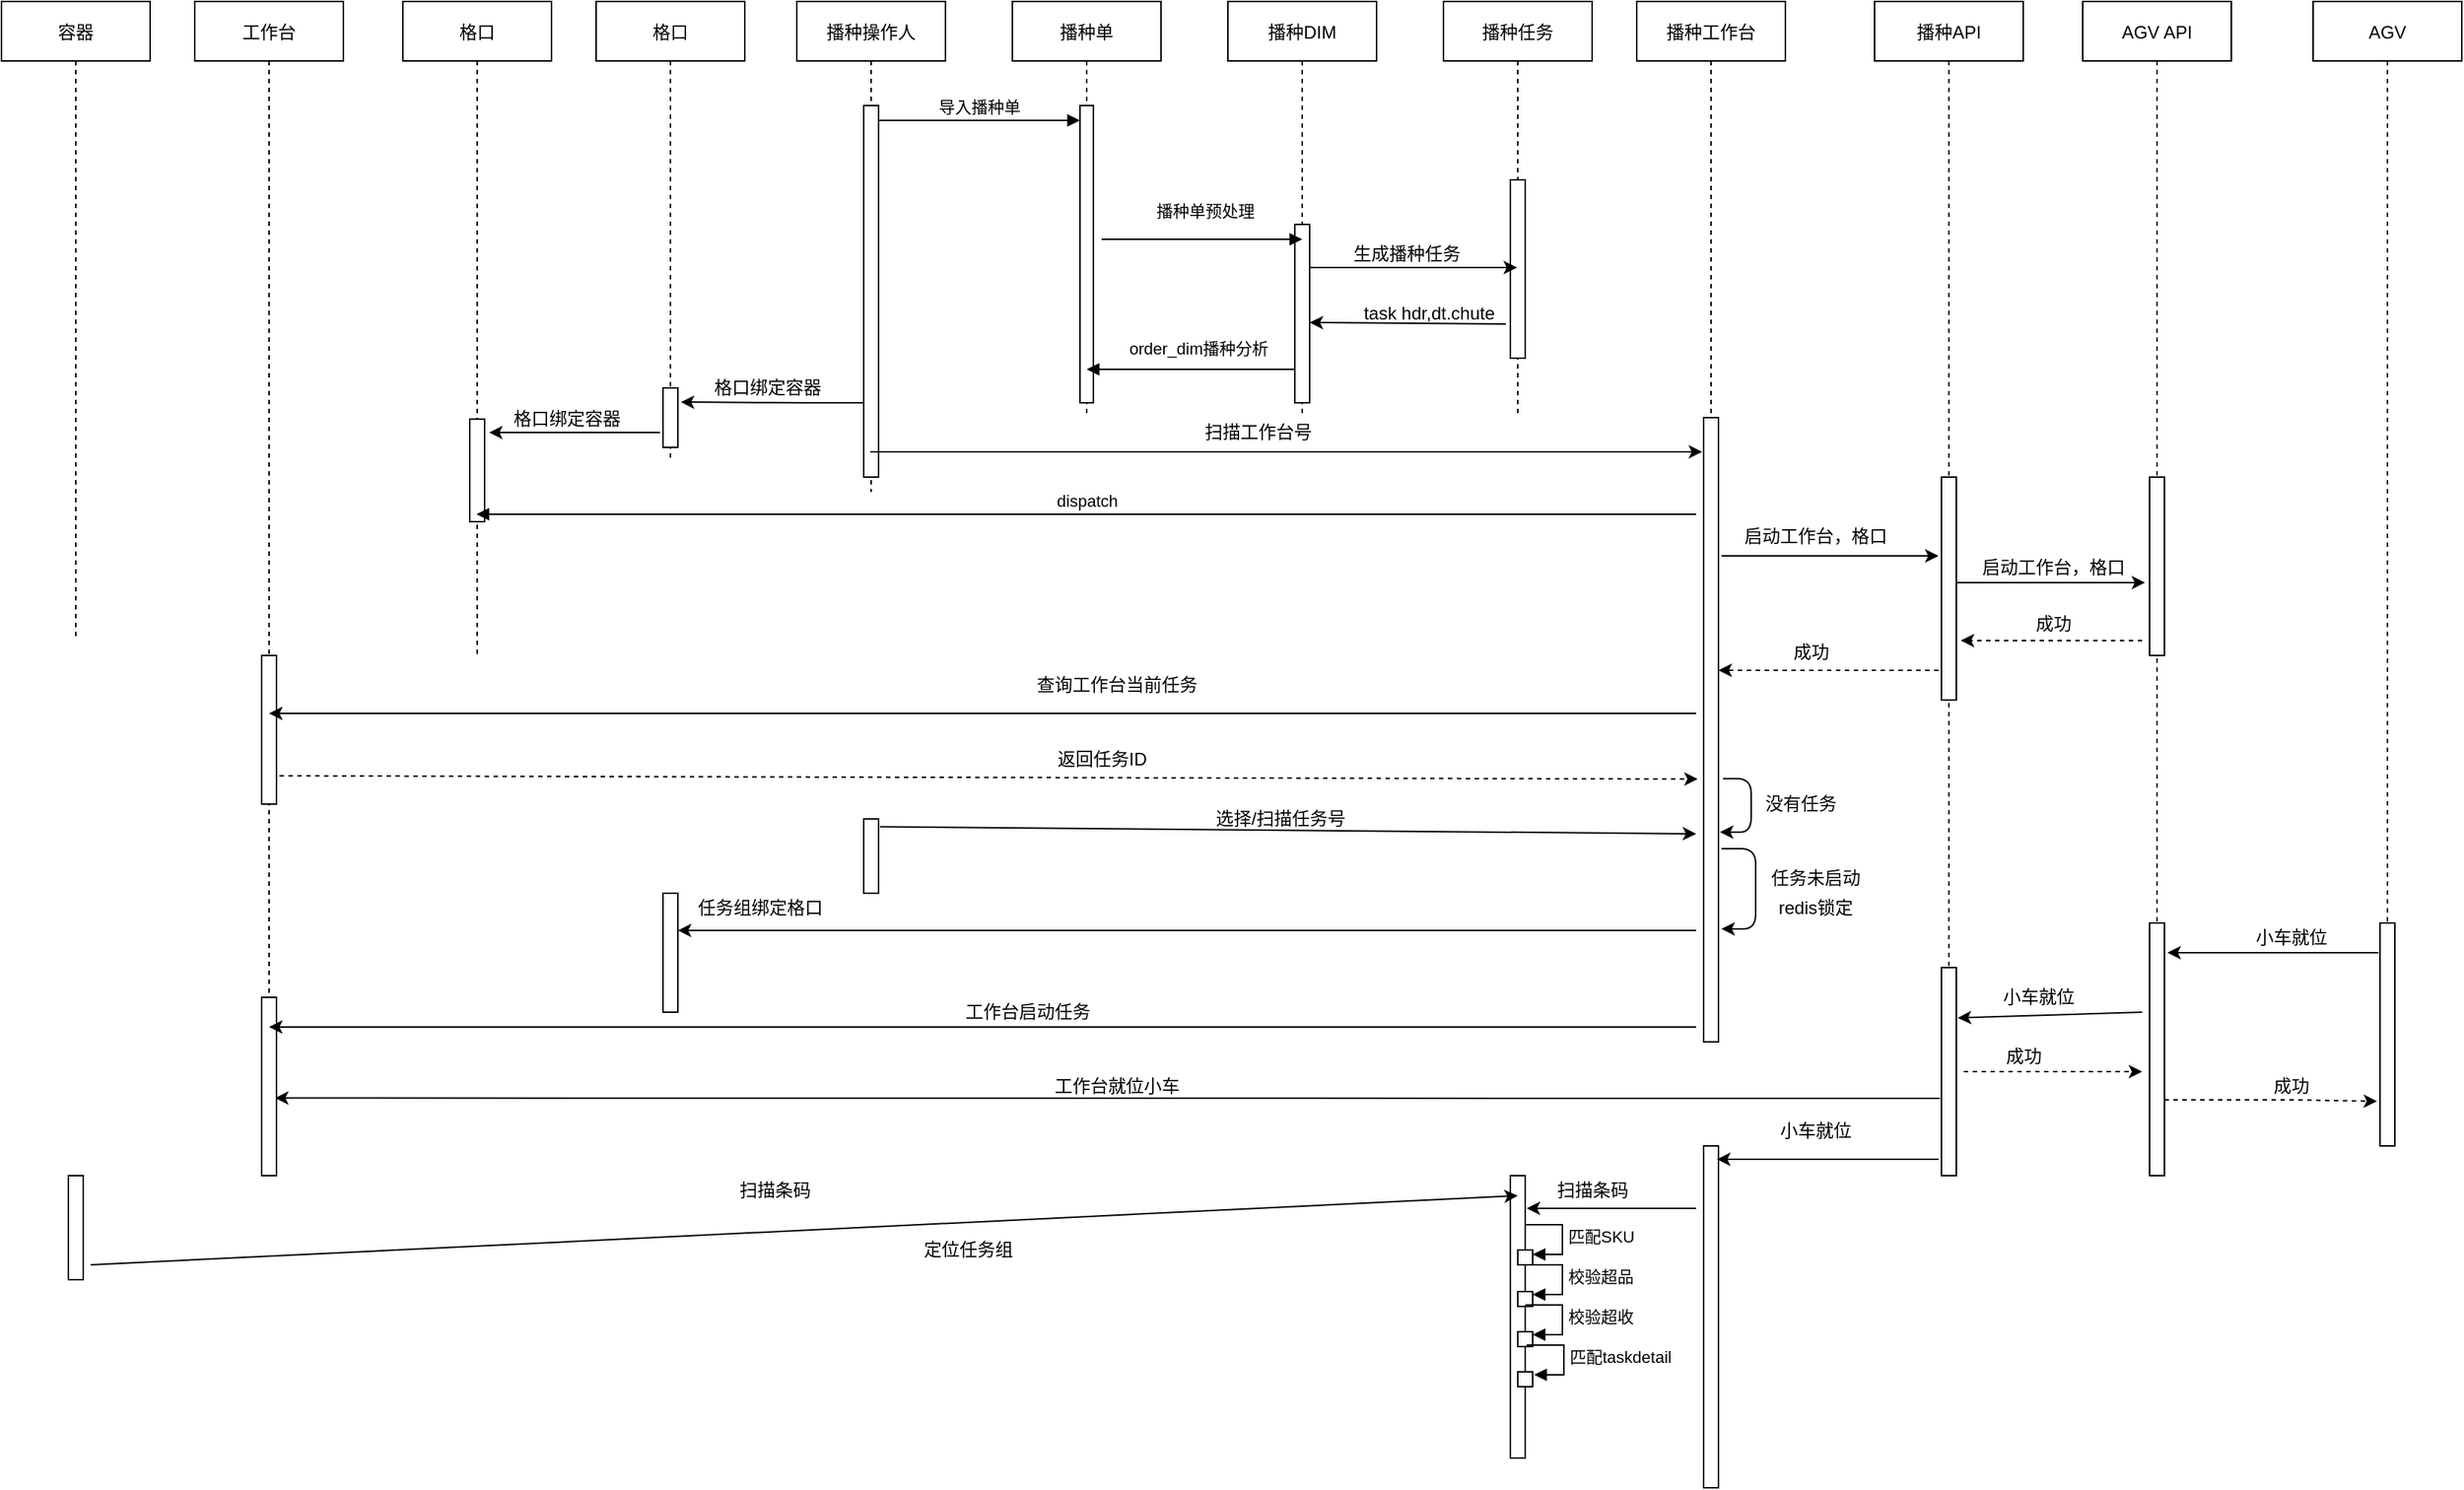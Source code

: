 <mxfile version="14.2.2" type="github">
  <diagram id="kgpKYQtTHZ0yAKxKKP6v" name="Page-1">
    <mxGraphModel dx="2270" dy="762" grid="1" gridSize="10" guides="1" tooltips="1" connect="1" arrows="1" fold="1" page="1" pageScale="1" pageWidth="850" pageHeight="1100" math="0" shadow="0">
      <root>
        <mxCell id="0" />
        <mxCell id="1" parent="0" />
        <mxCell id="3nuBFxr9cyL0pnOWT2aG-1" value="播种操作人" style="shape=umlLifeline;perimeter=lifelinePerimeter;container=1;collapsible=0;recursiveResize=0;rounded=0;shadow=0;strokeWidth=1;" parent="1" vertex="1">
          <mxGeometry x="35" y="80" width="100" height="330" as="geometry" />
        </mxCell>
        <mxCell id="3nuBFxr9cyL0pnOWT2aG-2" value="" style="points=[];perimeter=orthogonalPerimeter;rounded=0;shadow=0;strokeWidth=1;" parent="3nuBFxr9cyL0pnOWT2aG-1" vertex="1">
          <mxGeometry x="45" y="70" width="10" height="250" as="geometry" />
        </mxCell>
        <mxCell id="3nuBFxr9cyL0pnOWT2aG-5" value="播种单" style="shape=umlLifeline;perimeter=lifelinePerimeter;container=1;collapsible=0;recursiveResize=0;rounded=0;shadow=0;strokeWidth=1;" parent="1" vertex="1">
          <mxGeometry x="180" y="80" width="100" height="280" as="geometry" />
        </mxCell>
        <mxCell id="3nuBFxr9cyL0pnOWT2aG-6" value="" style="points=[];perimeter=orthogonalPerimeter;rounded=0;shadow=0;strokeWidth=1;" parent="3nuBFxr9cyL0pnOWT2aG-5" vertex="1">
          <mxGeometry x="45.5" y="70" width="9" height="200" as="geometry" />
        </mxCell>
        <mxCell id="3nuBFxr9cyL0pnOWT2aG-8" value="导入播种单" style="verticalAlign=bottom;endArrow=block;entryX=0;entryY=0;shadow=0;strokeWidth=1;" parent="1" edge="1">
          <mxGeometry relative="1" as="geometry">
            <mxPoint x="90" y="160.0" as="sourcePoint" />
            <mxPoint x="225.5" y="160.0" as="targetPoint" />
          </mxGeometry>
        </mxCell>
        <mxCell id="yzYiFR4z75ykNO1_PpVc-1" value="播种DIM" style="shape=umlLifeline;perimeter=lifelinePerimeter;container=1;collapsible=0;recursiveResize=0;rounded=0;shadow=0;strokeWidth=1;" parent="1" vertex="1">
          <mxGeometry x="325" y="80" width="100" height="280" as="geometry" />
        </mxCell>
        <mxCell id="yzYiFR4z75ykNO1_PpVc-156" value="" style="points=[];perimeter=orthogonalPerimeter;rounded=0;shadow=0;strokeWidth=1;" parent="yzYiFR4z75ykNO1_PpVc-1" vertex="1">
          <mxGeometry x="45" y="150" width="10" height="120" as="geometry" />
        </mxCell>
        <mxCell id="yzYiFR4z75ykNO1_PpVc-3" value="播种任务" style="shape=umlLifeline;perimeter=lifelinePerimeter;container=1;collapsible=0;recursiveResize=0;rounded=0;shadow=0;strokeWidth=1;" parent="1" vertex="1">
          <mxGeometry x="470" y="80" width="100" height="280" as="geometry" />
        </mxCell>
        <mxCell id="yzYiFR4z75ykNO1_PpVc-4" value="" style="points=[];perimeter=orthogonalPerimeter;rounded=0;shadow=0;strokeWidth=1;" parent="yzYiFR4z75ykNO1_PpVc-3" vertex="1">
          <mxGeometry x="45" y="120" width="10" height="120" as="geometry" />
        </mxCell>
        <mxCell id="yzYiFR4z75ykNO1_PpVc-5" value="播种工作台" style="shape=umlLifeline;perimeter=lifelinePerimeter;container=1;collapsible=0;recursiveResize=0;rounded=0;shadow=0;strokeWidth=1;" parent="1" vertex="1">
          <mxGeometry x="600" y="80" width="100" height="300" as="geometry" />
        </mxCell>
        <mxCell id="yzYiFR4z75ykNO1_PpVc-137" value="播种API" style="shape=umlLifeline;perimeter=lifelinePerimeter;container=1;collapsible=0;recursiveResize=0;rounded=0;shadow=0;strokeWidth=1;" parent="1" vertex="1">
          <mxGeometry x="760" y="80" width="100" height="650" as="geometry" />
        </mxCell>
        <mxCell id="yzYiFR4z75ykNO1_PpVc-139" value="AGV API" style="shape=umlLifeline;perimeter=lifelinePerimeter;container=1;collapsible=0;recursiveResize=0;rounded=0;shadow=0;strokeWidth=1;" parent="1" vertex="1">
          <mxGeometry x="900" y="80" width="100" height="620" as="geometry" />
        </mxCell>
        <mxCell id="yzYiFR4z75ykNO1_PpVc-141" value="AGV" style="shape=umlLifeline;perimeter=lifelinePerimeter;container=1;collapsible=0;recursiveResize=0;rounded=0;shadow=0;strokeWidth=1;" parent="1" vertex="1">
          <mxGeometry x="1055" y="80" width="100" height="630" as="geometry" />
        </mxCell>
        <mxCell id="yzYiFR4z75ykNO1_PpVc-149" value="播种单预处理" style="verticalAlign=bottom;endArrow=block;entryX=0;entryY=0;shadow=0;strokeWidth=1;" parent="1" edge="1">
          <mxGeometry x="0.037" y="10" relative="1" as="geometry">
            <mxPoint x="240" y="240" as="sourcePoint" />
            <mxPoint x="375" y="240" as="targetPoint" />
            <Array as="points">
              <mxPoint x="330" y="240" />
            </Array>
            <mxPoint as="offset" />
          </mxGeometry>
        </mxCell>
        <mxCell id="yzYiFR4z75ykNO1_PpVc-150" value="order_dim播种分析" style="verticalAlign=bottom;endArrow=block;shadow=0;strokeWidth=1;" parent="1" edge="1">
          <mxGeometry x="-0.077" y="-5" relative="1" as="geometry">
            <mxPoint x="370" y="327.5" as="sourcePoint" />
            <mxPoint x="230" y="327.5" as="targetPoint" />
            <Array as="points">
              <mxPoint x="310" y="327.5" />
            </Array>
            <mxPoint as="offset" />
          </mxGeometry>
        </mxCell>
        <mxCell id="yzYiFR4z75ykNO1_PpVc-154" value="生成播种任务" style="text;html=1;align=center;verticalAlign=middle;resizable=0;points=[];autosize=1;" parent="1" vertex="1">
          <mxGeometry x="400" y="240" width="90" height="20" as="geometry" />
        </mxCell>
        <mxCell id="yzYiFR4z75ykNO1_PpVc-158" value="" style="endArrow=classic;html=1;" parent="1" target="yzYiFR4z75ykNO1_PpVc-3" edge="1">
          <mxGeometry width="50" height="50" relative="1" as="geometry">
            <mxPoint x="380" y="259" as="sourcePoint" />
            <mxPoint x="510" y="280" as="targetPoint" />
          </mxGeometry>
        </mxCell>
        <mxCell id="yzYiFR4z75ykNO1_PpVc-159" value="" style="endArrow=classic;html=1;entryX=1;entryY=0.4;entryDx=0;entryDy=0;entryPerimeter=0;exitX=-0.3;exitY=0.758;exitDx=0;exitDy=0;exitPerimeter=0;" parent="1" edge="1">
          <mxGeometry width="50" height="50" relative="1" as="geometry">
            <mxPoint x="512" y="296.96" as="sourcePoint" />
            <mxPoint x="380" y="296" as="targetPoint" />
          </mxGeometry>
        </mxCell>
        <mxCell id="yzYiFR4z75ykNO1_PpVc-161" value="task hdr,dt.chute" style="text;html=1;align=center;verticalAlign=middle;resizable=0;points=[];autosize=1;" parent="1" vertex="1">
          <mxGeometry x="410" y="280" width="100" height="20" as="geometry" />
        </mxCell>
        <mxCell id="yzYiFR4z75ykNO1_PpVc-6" value="" style="points=[];perimeter=orthogonalPerimeter;rounded=0;shadow=0;strokeWidth=1;" parent="1" vertex="1">
          <mxGeometry x="645" y="360" width="10" height="420" as="geometry" />
        </mxCell>
        <mxCell id="yzYiFR4z75ykNO1_PpVc-163" value="" style="endArrow=classic;html=1;" parent="1" edge="1">
          <mxGeometry width="50" height="50" relative="1" as="geometry">
            <mxPoint x="84.5" y="383" as="sourcePoint" />
            <mxPoint x="644" y="383" as="targetPoint" />
          </mxGeometry>
        </mxCell>
        <mxCell id="yzYiFR4z75ykNO1_PpVc-164" value="扫描工作台号" style="text;html=1;align=center;verticalAlign=middle;resizable=0;points=[];autosize=1;" parent="1" vertex="1">
          <mxGeometry x="300" y="360" width="90" height="20" as="geometry" />
        </mxCell>
        <mxCell id="yzYiFR4z75ykNO1_PpVc-138" value="" style="points=[];perimeter=orthogonalPerimeter;rounded=0;shadow=0;strokeWidth=1;" parent="1" vertex="1">
          <mxGeometry x="805" y="400" width="10" height="150" as="geometry" />
        </mxCell>
        <mxCell id="yzYiFR4z75ykNO1_PpVc-166" value="" style="endArrow=classic;html=1;entryX=-0.2;entryY=0.287;entryDx=0;entryDy=0;entryPerimeter=0;" parent="1" edge="1">
          <mxGeometry width="50" height="50" relative="1" as="geometry">
            <mxPoint x="657" y="453" as="sourcePoint" />
            <mxPoint x="803" y="453.05" as="targetPoint" />
          </mxGeometry>
        </mxCell>
        <mxCell id="yzYiFR4z75ykNO1_PpVc-167" value="启动工作台，格口" style="text;html=1;align=center;verticalAlign=middle;resizable=0;points=[];autosize=1;" parent="1" vertex="1">
          <mxGeometry x="665" y="430" width="110" height="20" as="geometry" />
        </mxCell>
        <mxCell id="yzYiFR4z75ykNO1_PpVc-140" value="" style="points=[];perimeter=orthogonalPerimeter;rounded=0;shadow=0;strokeWidth=1;" parent="1" vertex="1">
          <mxGeometry x="945" y="400" width="10" height="120" as="geometry" />
        </mxCell>
        <mxCell id="yzYiFR4z75ykNO1_PpVc-168" value="" style="endArrow=classic;html=1;entryX=-0.3;entryY=0.508;entryDx=0;entryDy=0;entryPerimeter=0;" parent="1" edge="1">
          <mxGeometry width="50" height="50" relative="1" as="geometry">
            <mxPoint x="815" y="471" as="sourcePoint" />
            <mxPoint x="942" y="470.96" as="targetPoint" />
          </mxGeometry>
        </mxCell>
        <mxCell id="yzYiFR4z75ykNO1_PpVc-170" value="启动工作台，格口" style="text;html=1;align=center;verticalAlign=middle;resizable=0;points=[];autosize=1;" parent="1" vertex="1">
          <mxGeometry x="825" y="451" width="110" height="20" as="geometry" />
        </mxCell>
        <mxCell id="yzYiFR4z75ykNO1_PpVc-173" value="成功" style="text;html=1;align=center;verticalAlign=middle;resizable=0;points=[];autosize=1;" parent="1" vertex="1">
          <mxGeometry x="860" y="489" width="40" height="20" as="geometry" />
        </mxCell>
        <mxCell id="yzYiFR4z75ykNO1_PpVc-174" value="" style="endArrow=classic;html=1;exitX=-0.2;exitY=0.793;exitDx=0;exitDy=0;exitPerimeter=0;dashed=1;" parent="1" edge="1">
          <mxGeometry width="50" height="50" relative="1" as="geometry">
            <mxPoint x="803" y="529.95" as="sourcePoint" />
            <mxPoint x="655" y="529.95" as="targetPoint" />
          </mxGeometry>
        </mxCell>
        <mxCell id="yzYiFR4z75ykNO1_PpVc-176" value="成功" style="text;html=1;align=center;verticalAlign=middle;resizable=0;points=[];autosize=1;" parent="1" vertex="1">
          <mxGeometry x="697" y="508" width="40" height="20" as="geometry" />
        </mxCell>
        <mxCell id="yzYiFR4z75ykNO1_PpVc-182" value="" style="endArrow=classic;html=1;dashed=1;" parent="1" edge="1">
          <mxGeometry width="50" height="50" relative="1" as="geometry">
            <mxPoint x="940" y="510" as="sourcePoint" />
            <mxPoint x="818" y="510" as="targetPoint" />
          </mxGeometry>
        </mxCell>
        <mxCell id="yzYiFR4z75ykNO1_PpVc-183" value="格口" style="shape=umlLifeline;perimeter=lifelinePerimeter;container=1;collapsible=0;recursiveResize=0;rounded=0;shadow=0;strokeWidth=1;" parent="1" vertex="1">
          <mxGeometry x="-100" y="80" width="100" height="310" as="geometry" />
        </mxCell>
        <mxCell id="yzYiFR4z75ykNO1_PpVc-184" value="" style="points=[];perimeter=orthogonalPerimeter;rounded=0;shadow=0;strokeWidth=1;" parent="yzYiFR4z75ykNO1_PpVc-183" vertex="1">
          <mxGeometry x="45" y="260" width="10" height="40" as="geometry" />
        </mxCell>
        <mxCell id="yzYiFR4z75ykNO1_PpVc-189" value="" style="endArrow=classic;html=1;entryX=1.2;entryY=0.563;entryDx=0;entryDy=0;entryPerimeter=0;" parent="1" edge="1">
          <mxGeometry width="50" height="50" relative="1" as="geometry">
            <mxPoint x="80" y="350" as="sourcePoint" />
            <mxPoint x="-43" y="349.52" as="targetPoint" />
            <Array as="points">
              <mxPoint x="30" y="350" />
            </Array>
          </mxGeometry>
        </mxCell>
        <mxCell id="yzYiFR4z75ykNO1_PpVc-191" value="格口绑定容器" style="text;html=1;align=center;verticalAlign=middle;resizable=0;points=[];autosize=1;" parent="1" vertex="1">
          <mxGeometry x="-30" y="330" width="90" height="20" as="geometry" />
        </mxCell>
        <mxCell id="yzYiFR4z75ykNO1_PpVc-193" value="工作台" style="shape=umlLifeline;perimeter=lifelinePerimeter;container=1;collapsible=0;recursiveResize=0;rounded=0;shadow=0;strokeWidth=1;" parent="1" vertex="1">
          <mxGeometry x="-370" y="80" width="100" height="740" as="geometry" />
        </mxCell>
        <mxCell id="yzYiFR4z75ykNO1_PpVc-194" value="" style="points=[];perimeter=orthogonalPerimeter;rounded=0;shadow=0;strokeWidth=1;" parent="yzYiFR4z75ykNO1_PpVc-193" vertex="1">
          <mxGeometry x="45" y="440" width="10" height="100" as="geometry" />
        </mxCell>
        <mxCell id="yzYiFR4z75ykNO1_PpVc-195" value="" style="endArrow=classic;html=1;" parent="yzYiFR4z75ykNO1_PpVc-193" target="yzYiFR4z75ykNO1_PpVc-193" edge="1">
          <mxGeometry width="50" height="50" relative="1" as="geometry">
            <mxPoint x="1010" y="479" as="sourcePoint" />
            <mxPoint x="1010" y="480" as="targetPoint" />
          </mxGeometry>
        </mxCell>
        <mxCell id="yzYiFR4z75ykNO1_PpVc-197" value="查询工作台当前任务" style="text;html=1;align=center;verticalAlign=middle;resizable=0;points=[];autosize=1;" parent="1" vertex="1">
          <mxGeometry x="190" y="530" width="120" height="20" as="geometry" />
        </mxCell>
        <mxCell id="yzYiFR4z75ykNO1_PpVc-198" value="" style="endArrow=classic;html=1;entryX=-0.4;entryY=0.579;entryDx=0;entryDy=0;entryPerimeter=0;exitX=1.2;exitY=0.81;exitDx=0;exitDy=0;exitPerimeter=0;dashed=1;" parent="1" source="yzYiFR4z75ykNO1_PpVc-194" target="yzYiFR4z75ykNO1_PpVc-6" edge="1">
          <mxGeometry width="50" height="50" relative="1" as="geometry">
            <mxPoint x="-310" y="650" as="sourcePoint" />
            <mxPoint x="-260" y="600" as="targetPoint" />
          </mxGeometry>
        </mxCell>
        <mxCell id="yzYiFR4z75ykNO1_PpVc-199" value="返回任务ID" style="text;html=1;align=center;verticalAlign=middle;resizable=0;points=[];autosize=1;" parent="1" vertex="1">
          <mxGeometry x="200" y="580" width="80" height="20" as="geometry" />
        </mxCell>
        <mxCell id="yzYiFR4z75ykNO1_PpVc-200" value="" style="points=[];perimeter=orthogonalPerimeter;rounded=0;shadow=0;strokeWidth=1;" parent="1" vertex="1">
          <mxGeometry x="80" y="630" width="10" height="50" as="geometry" />
        </mxCell>
        <mxCell id="yzYiFR4z75ykNO1_PpVc-201" value="" style="endArrow=classic;html=1;exitX=1.1;exitY=0.106;exitDx=0;exitDy=0;exitPerimeter=0;" parent="1" source="yzYiFR4z75ykNO1_PpVc-200" edge="1">
          <mxGeometry width="50" height="50" relative="1" as="geometry">
            <mxPoint x="440" y="500" as="sourcePoint" />
            <mxPoint x="640" y="640" as="targetPoint" />
          </mxGeometry>
        </mxCell>
        <mxCell id="yzYiFR4z75ykNO1_PpVc-202" value="选择/扫描任务号" style="text;html=1;align=center;verticalAlign=middle;resizable=0;points=[];autosize=1;" parent="1" vertex="1">
          <mxGeometry x="310" y="620" width="100" height="20" as="geometry" />
        </mxCell>
        <mxCell id="yzYiFR4z75ykNO1_PpVc-205" value="" style="edgeStyle=elbowEdgeStyle;elbow=horizontal;endArrow=classic;html=1;exitX=1.6;exitY=0.571;exitDx=0;exitDy=0;exitPerimeter=0;entryX=1.1;entryY=0.664;entryDx=0;entryDy=0;entryPerimeter=0;" parent="1" target="yzYiFR4z75ykNO1_PpVc-6" edge="1">
          <mxGeometry width="50" height="50" relative="1" as="geometry">
            <mxPoint x="658" y="602.82" as="sourcePoint" />
            <mxPoint x="658" y="640" as="targetPoint" />
            <Array as="points">
              <mxPoint x="677" y="633" />
            </Array>
          </mxGeometry>
        </mxCell>
        <mxCell id="yzYiFR4z75ykNO1_PpVc-206" value="没有任务" style="text;html=1;align=center;verticalAlign=middle;resizable=0;points=[];autosize=1;" parent="1" vertex="1">
          <mxGeometry x="680" y="610" width="60" height="20" as="geometry" />
        </mxCell>
        <mxCell id="yzYiFR4z75ykNO1_PpVc-211" value="" style="points=[];perimeter=orthogonalPerimeter;rounded=0;shadow=0;strokeWidth=1;" parent="1" vertex="1">
          <mxGeometry x="-55" y="680" width="10" height="80" as="geometry" />
        </mxCell>
        <mxCell id="yzYiFR4z75ykNO1_PpVc-212" value="" style="endArrow=classic;html=1;entryX=1;entryY=0.313;entryDx=0;entryDy=0;entryPerimeter=0;" parent="1" target="yzYiFR4z75ykNO1_PpVc-211" edge="1">
          <mxGeometry width="50" height="50" relative="1" as="geometry">
            <mxPoint x="640" y="705" as="sourcePoint" />
            <mxPoint x="110" y="690" as="targetPoint" />
          </mxGeometry>
        </mxCell>
        <mxCell id="yzYiFR4z75ykNO1_PpVc-213" value="任务组绑定格口" style="text;html=1;align=center;verticalAlign=middle;resizable=0;points=[];autosize=1;" parent="1" vertex="1">
          <mxGeometry x="-40" y="680" width="100" height="20" as="geometry" />
        </mxCell>
        <mxCell id="yzYiFR4z75ykNO1_PpVc-214" value="" style="endArrow=classic;html=1;entryX=1;entryY=0.657;entryDx=0;entryDy=0;entryPerimeter=0;" parent="1" edge="1">
          <mxGeometry width="50" height="50" relative="1" as="geometry">
            <mxPoint x="-57" y="370.01" as="sourcePoint" />
            <mxPoint x="-172" y="370" as="targetPoint" />
            <Array as="points">
              <mxPoint x="-172" y="370.01" />
            </Array>
          </mxGeometry>
        </mxCell>
        <mxCell id="yzYiFR4z75ykNO1_PpVc-215" value="格口绑定容器" style="text;html=1;align=center;verticalAlign=middle;resizable=0;points=[];autosize=1;" parent="1" vertex="1">
          <mxGeometry x="-165" y="351" width="90" height="20" as="geometry" />
        </mxCell>
        <mxCell id="yzYiFR4z75ykNO1_PpVc-216" value="" style="edgeStyle=elbowEdgeStyle;elbow=horizontal;endArrow=classic;html=1;entryX=1.2;entryY=0.819;entryDx=0;entryDy=0;entryPerimeter=0;" parent="1" target="yzYiFR4z75ykNO1_PpVc-6" edge="1">
          <mxGeometry width="50" height="50" relative="1" as="geometry">
            <mxPoint x="657" y="650" as="sourcePoint" />
            <mxPoint x="661" y="700" as="targetPoint" />
            <Array as="points">
              <mxPoint x="680" y="680.18" />
            </Array>
          </mxGeometry>
        </mxCell>
        <mxCell id="yzYiFR4z75ykNO1_PpVc-217" value="任务未启动" style="text;html=1;align=center;verticalAlign=middle;resizable=0;points=[];autosize=1;" parent="1" vertex="1">
          <mxGeometry x="680" y="660" width="80" height="20" as="geometry" />
        </mxCell>
        <mxCell id="yzYiFR4z75ykNO1_PpVc-142" value="" style="points=[];perimeter=orthogonalPerimeter;rounded=0;shadow=0;strokeWidth=1;" parent="1" vertex="1">
          <mxGeometry x="1100" y="700" width="10" height="150" as="geometry" />
        </mxCell>
        <mxCell id="yzYiFR4z75ykNO1_PpVc-218" value="" style="points=[];perimeter=orthogonalPerimeter;rounded=0;shadow=0;strokeWidth=1;" parent="1" vertex="1">
          <mxGeometry x="805" y="730" width="10" height="140" as="geometry" />
        </mxCell>
        <mxCell id="yzYiFR4z75ykNO1_PpVc-219" value="" style="points=[];perimeter=orthogonalPerimeter;rounded=0;shadow=0;strokeWidth=1;" parent="1" vertex="1">
          <mxGeometry x="945" y="700" width="10" height="170" as="geometry" />
        </mxCell>
        <mxCell id="yzYiFR4z75ykNO1_PpVc-222" value="" style="endArrow=classic;html=1;" parent="1" edge="1">
          <mxGeometry width="50" height="50" relative="1" as="geometry">
            <mxPoint x="1099" y="720" as="sourcePoint" />
            <mxPoint x="957" y="720" as="targetPoint" />
          </mxGeometry>
        </mxCell>
        <mxCell id="yzYiFR4z75ykNO1_PpVc-223" value="小车就位" style="text;html=1;align=center;verticalAlign=middle;resizable=0;points=[];autosize=1;" parent="1" vertex="1">
          <mxGeometry x="1010" y="700" width="60" height="20" as="geometry" />
        </mxCell>
        <mxCell id="yzYiFR4z75ykNO1_PpVc-224" value="" style="endArrow=classic;html=1;entryX=1.1;entryY=0.242;entryDx=0;entryDy=0;entryPerimeter=0;" parent="1" target="yzYiFR4z75ykNO1_PpVc-218" edge="1">
          <mxGeometry width="50" height="50" relative="1" as="geometry">
            <mxPoint x="940" y="760" as="sourcePoint" />
            <mxPoint x="790" y="550" as="targetPoint" />
          </mxGeometry>
        </mxCell>
        <mxCell id="yzYiFR4z75ykNO1_PpVc-225" value="小车就位" style="text;html=1;align=center;verticalAlign=middle;resizable=0;points=[];autosize=1;" parent="1" vertex="1">
          <mxGeometry x="840" y="740" width="60" height="20" as="geometry" />
        </mxCell>
        <mxCell id="yzYiFR4z75ykNO1_PpVc-226" value="" style="endArrow=classic;html=1;dashed=1;" parent="1" edge="1">
          <mxGeometry width="50" height="50" relative="1" as="geometry">
            <mxPoint x="820" y="800" as="sourcePoint" />
            <mxPoint x="940" y="800" as="targetPoint" />
          </mxGeometry>
        </mxCell>
        <mxCell id="yzYiFR4z75ykNO1_PpVc-227" value="" style="endArrow=classic;html=1;dashed=1;exitX=1;exitY=0.7;exitDx=0;exitDy=0;exitPerimeter=0;" parent="1" source="yzYiFR4z75ykNO1_PpVc-219" edge="1">
          <mxGeometry width="50" height="50" relative="1" as="geometry">
            <mxPoint x="740" y="600" as="sourcePoint" />
            <mxPoint x="1098" y="820" as="targetPoint" />
            <Array as="points">
              <mxPoint x="1040" y="819" />
            </Array>
          </mxGeometry>
        </mxCell>
        <mxCell id="yzYiFR4z75ykNO1_PpVc-228" value="成功" style="text;html=1;align=center;verticalAlign=middle;resizable=0;points=[];autosize=1;" parent="1" vertex="1">
          <mxGeometry x="840" y="780" width="40" height="20" as="geometry" />
        </mxCell>
        <mxCell id="yzYiFR4z75ykNO1_PpVc-229" value="成功" style="text;html=1;align=center;verticalAlign=middle;resizable=0;points=[];autosize=1;" parent="1" vertex="1">
          <mxGeometry x="1020" y="800" width="40" height="20" as="geometry" />
        </mxCell>
        <mxCell id="yzYiFR4z75ykNO1_PpVc-230" value="" style="endArrow=classic;html=1;entryX=0.54;entryY=0.997;entryDx=0;entryDy=0;entryPerimeter=0;" parent="1" target="yzYiFR4z75ykNO1_PpVc-193" edge="1">
          <mxGeometry width="50" height="50" relative="1" as="geometry">
            <mxPoint x="804" y="818" as="sourcePoint" />
            <mxPoint x="310" y="650" as="targetPoint" />
          </mxGeometry>
        </mxCell>
        <mxCell id="yzYiFR4z75ykNO1_PpVc-231" value="" style="points=[];perimeter=orthogonalPerimeter;rounded=0;shadow=0;strokeWidth=1;" parent="1" vertex="1">
          <mxGeometry x="-325" y="750" width="10" height="120" as="geometry" />
        </mxCell>
        <mxCell id="yzYiFR4z75ykNO1_PpVc-232" value="工作台就位小车" style="text;html=1;align=center;verticalAlign=middle;resizable=0;points=[];autosize=1;" parent="1" vertex="1">
          <mxGeometry x="200" y="800" width="100" height="20" as="geometry" />
        </mxCell>
        <mxCell id="yzYiFR4z75ykNO1_PpVc-233" value="" style="endArrow=classic;html=1;" parent="1" target="yzYiFR4z75ykNO1_PpVc-193" edge="1">
          <mxGeometry width="50" height="50" relative="1" as="geometry">
            <mxPoint x="640" y="770" as="sourcePoint" />
            <mxPoint x="310" y="650" as="targetPoint" />
          </mxGeometry>
        </mxCell>
        <mxCell id="yzYiFR4z75ykNO1_PpVc-236" value="工作台启动任务" style="text;html=1;align=center;verticalAlign=middle;resizable=0;points=[];autosize=1;" parent="1" vertex="1">
          <mxGeometry x="140" y="750" width="100" height="20" as="geometry" />
        </mxCell>
        <mxCell id="c_to7V4Jd-4JO9uJv_WA-1" value="" style="points=[];perimeter=orthogonalPerimeter;rounded=0;shadow=0;strokeWidth=1;" parent="1" vertex="1">
          <mxGeometry x="645" y="850" width="10" height="230" as="geometry" />
        </mxCell>
        <mxCell id="c_to7V4Jd-4JO9uJv_WA-2" value="容器" style="shape=umlLifeline;perimeter=lifelinePerimeter;container=1;collapsible=0;recursiveResize=0;rounded=0;shadow=0;strokeWidth=1;" parent="1" vertex="1">
          <mxGeometry x="-500" y="80" width="100" height="430" as="geometry" />
        </mxCell>
        <mxCell id="c_to7V4Jd-4JO9uJv_WA-3" value="" style="points=[];perimeter=orthogonalPerimeter;rounded=0;shadow=0;strokeWidth=1;" parent="1" vertex="1">
          <mxGeometry x="-455" y="870" width="10" height="70" as="geometry" />
        </mxCell>
        <mxCell id="c_to7V4Jd-4JO9uJv_WA-5" value="" style="endArrow=classic;html=1;" parent="1" edge="1">
          <mxGeometry width="50" height="50" relative="1" as="geometry">
            <mxPoint x="640" y="892" as="sourcePoint" />
            <mxPoint x="526" y="892" as="targetPoint" />
            <Array as="points" />
          </mxGeometry>
        </mxCell>
        <mxCell id="c_to7V4Jd-4JO9uJv_WA-6" value="扫描条码" style="text;html=1;align=center;verticalAlign=middle;resizable=0;points=[];autosize=1;" parent="1" vertex="1">
          <mxGeometry x="-10" y="870" width="60" height="20" as="geometry" />
        </mxCell>
        <mxCell id="c_to7V4Jd-4JO9uJv_WA-7" value="" style="points=[];perimeter=orthogonalPerimeter;rounded=0;shadow=0;strokeWidth=1;" parent="1" vertex="1">
          <mxGeometry x="515" y="870" width="10" height="190" as="geometry" />
        </mxCell>
        <mxCell id="c_to7V4Jd-4JO9uJv_WA-8" value="" style="endArrow=classic;html=1;entryX=0.5;entryY=0.071;entryDx=0;entryDy=0;entryPerimeter=0;" parent="1" target="c_to7V4Jd-4JO9uJv_WA-7" edge="1">
          <mxGeometry width="50" height="50" relative="1" as="geometry">
            <mxPoint x="-440" y="930" as="sourcePoint" />
            <mxPoint x="510" y="950" as="targetPoint" />
          </mxGeometry>
        </mxCell>
        <mxCell id="c_to7V4Jd-4JO9uJv_WA-10" value="定位任务组" style="text;html=1;align=center;verticalAlign=middle;resizable=0;points=[];autosize=1;" parent="1" vertex="1">
          <mxGeometry x="110" y="910" width="80" height="20" as="geometry" />
        </mxCell>
        <mxCell id="Ox4eT7rNXW6QI0-JYE-u-1" value="" style="endArrow=classic;html=1;" edge="1" parent="1">
          <mxGeometry width="50" height="50" relative="1" as="geometry">
            <mxPoint x="803" y="859" as="sourcePoint" />
            <mxPoint x="654" y="859" as="targetPoint" />
          </mxGeometry>
        </mxCell>
        <mxCell id="Ox4eT7rNXW6QI0-JYE-u-2" value="小车就位" style="text;html=1;align=center;verticalAlign=middle;resizable=0;points=[];autosize=1;" vertex="1" parent="1">
          <mxGeometry x="690" y="830" width="60" height="20" as="geometry" />
        </mxCell>
        <mxCell id="Ox4eT7rNXW6QI0-JYE-u-3" value="redis锁定" style="text;html=1;align=center;verticalAlign=middle;resizable=0;points=[];autosize=1;" vertex="1" parent="1">
          <mxGeometry x="685" y="680" width="70" height="20" as="geometry" />
        </mxCell>
        <mxCell id="Ox4eT7rNXW6QI0-JYE-u-4" value="扫描条码" style="text;html=1;align=center;verticalAlign=middle;resizable=0;points=[];autosize=1;" vertex="1" parent="1">
          <mxGeometry x="540" y="870" width="60" height="20" as="geometry" />
        </mxCell>
        <mxCell id="Ox4eT7rNXW6QI0-JYE-u-12" value="" style="html=1;points=[];perimeter=orthogonalPerimeter;" vertex="1" parent="1">
          <mxGeometry x="520" y="920" width="10" height="10" as="geometry" />
        </mxCell>
        <mxCell id="Ox4eT7rNXW6QI0-JYE-u-13" value="匹配SKU" style="edgeStyle=orthogonalEdgeStyle;html=1;align=left;spacingLeft=2;endArrow=block;rounded=0;entryX=1;entryY=0;" edge="1" parent="1">
          <mxGeometry relative="1" as="geometry">
            <mxPoint x="525" y="903" as="sourcePoint" />
            <Array as="points">
              <mxPoint x="550" y="903" />
            </Array>
            <mxPoint x="530" y="923" as="targetPoint" />
          </mxGeometry>
        </mxCell>
        <mxCell id="Ox4eT7rNXW6QI0-JYE-u-15" value="" style="html=1;points=[];perimeter=orthogonalPerimeter;" vertex="1" parent="1">
          <mxGeometry x="520" y="948" width="10" height="10" as="geometry" />
        </mxCell>
        <mxCell id="Ox4eT7rNXW6QI0-JYE-u-16" value="校验超品" style="edgeStyle=orthogonalEdgeStyle;html=1;align=left;spacingLeft=2;endArrow=block;rounded=0;entryX=1;entryY=0;" edge="1" parent="1">
          <mxGeometry relative="1" as="geometry">
            <mxPoint x="525" y="930" as="sourcePoint" />
            <Array as="points">
              <mxPoint x="550" y="930" />
            </Array>
            <mxPoint x="530" y="950" as="targetPoint" />
          </mxGeometry>
        </mxCell>
        <mxCell id="Ox4eT7rNXW6QI0-JYE-u-18" value="" style="html=1;points=[];perimeter=orthogonalPerimeter;" vertex="1" parent="1">
          <mxGeometry x="520" y="975" width="10" height="10" as="geometry" />
        </mxCell>
        <mxCell id="Ox4eT7rNXW6QI0-JYE-u-19" value="校验超收" style="edgeStyle=orthogonalEdgeStyle;html=1;align=left;spacingLeft=2;endArrow=block;rounded=0;entryX=1;entryY=0;" edge="1" parent="1">
          <mxGeometry relative="1" as="geometry">
            <mxPoint x="525" y="957" as="sourcePoint" />
            <Array as="points">
              <mxPoint x="550" y="957" />
            </Array>
            <mxPoint x="530" y="977" as="targetPoint" />
          </mxGeometry>
        </mxCell>
        <mxCell id="Ox4eT7rNXW6QI0-JYE-u-20" value="" style="html=1;points=[];perimeter=orthogonalPerimeter;" vertex="1" parent="1">
          <mxGeometry x="520" y="1002" width="10" height="10" as="geometry" />
        </mxCell>
        <mxCell id="Ox4eT7rNXW6QI0-JYE-u-21" value="匹配taskdetail" style="edgeStyle=orthogonalEdgeStyle;html=1;align=left;spacingLeft=2;endArrow=block;rounded=0;entryX=1;entryY=0;" edge="1" parent="1">
          <mxGeometry relative="1" as="geometry">
            <mxPoint x="526" y="984" as="sourcePoint" />
            <Array as="points">
              <mxPoint x="551" y="984" />
            </Array>
            <mxPoint x="531" y="1004" as="targetPoint" />
          </mxGeometry>
        </mxCell>
        <mxCell id="Ox4eT7rNXW6QI0-JYE-u-27" value="格口" style="shape=umlLifeline;perimeter=lifelinePerimeter;container=1;collapsible=0;recursiveResize=0;rounded=0;shadow=0;strokeWidth=1;" vertex="1" parent="1">
          <mxGeometry x="-230" y="80" width="100" height="440" as="geometry" />
        </mxCell>
        <mxCell id="Ox4eT7rNXW6QI0-JYE-u-28" value="" style="points=[];perimeter=orthogonalPerimeter;rounded=0;shadow=0;strokeWidth=1;" vertex="1" parent="Ox4eT7rNXW6QI0-JYE-u-27">
          <mxGeometry x="45" y="281" width="10" height="69" as="geometry" />
        </mxCell>
        <mxCell id="Ox4eT7rNXW6QI0-JYE-u-31" value="dispatch" style="html=1;verticalAlign=bottom;endArrow=block;" edge="1" parent="1">
          <mxGeometry width="80" relative="1" as="geometry">
            <mxPoint x="640" y="425" as="sourcePoint" />
            <mxPoint x="-180.5" y="425" as="targetPoint" />
          </mxGeometry>
        </mxCell>
      </root>
    </mxGraphModel>
  </diagram>
</mxfile>

